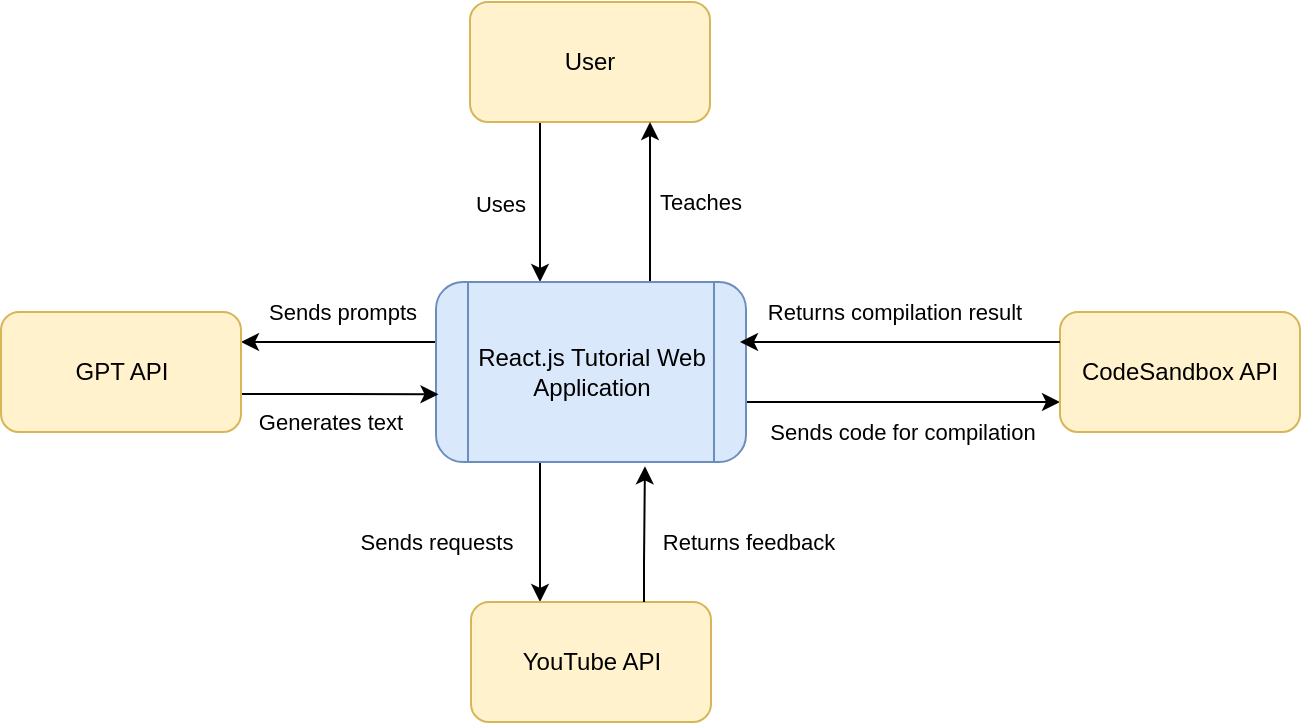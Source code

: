 <mxfile version="22.0.8" type="device">
  <diagram name="Page-1" id="XBio46pdE2gPmhZggtZ2">
    <mxGraphModel dx="1562" dy="865" grid="1" gridSize="10" guides="1" tooltips="1" connect="1" arrows="1" fold="1" page="1" pageScale="1" pageWidth="850" pageHeight="1100" math="0" shadow="0">
      <root>
        <mxCell id="0" />
        <mxCell id="1" parent="0" />
        <mxCell id="EUsP58oPQnJiaMsR7d8t-3" value="" style="edgeStyle=orthogonalEdgeStyle;rounded=0;orthogonalLoop=1;jettySize=auto;html=1;" parent="1" source="EUsP58oPQnJiaMsR7d8t-1" target="EUsP58oPQnJiaMsR7d8t-2" edge="1">
          <mxGeometry relative="1" as="geometry">
            <Array as="points">
              <mxPoint x="400" y="200" />
              <mxPoint x="400" y="200" />
            </Array>
          </mxGeometry>
        </mxCell>
        <mxCell id="EUsP58oPQnJiaMsR7d8t-8" value="Uses" style="edgeLabel;html=1;align=center;verticalAlign=middle;resizable=0;points=[];" parent="EUsP58oPQnJiaMsR7d8t-3" vertex="1" connectable="0">
          <mxGeometry x="0.025" y="-1" relative="1" as="geometry">
            <mxPoint x="-19" as="offset" />
          </mxGeometry>
        </mxCell>
        <mxCell id="EUsP58oPQnJiaMsR7d8t-1" value="User" style="rounded=1;whiteSpace=wrap;html=1;fillColor=#fff2cc;strokeColor=#d6b656;" parent="1" vertex="1">
          <mxGeometry x="365" y="80" width="120" height="60" as="geometry" />
        </mxCell>
        <mxCell id="EUsP58oPQnJiaMsR7d8t-4" style="edgeStyle=orthogonalEdgeStyle;rounded=0;orthogonalLoop=1;jettySize=auto;html=1;entryX=0.75;entryY=1;entryDx=0;entryDy=0;" parent="1" source="EUsP58oPQnJiaMsR7d8t-2" target="EUsP58oPQnJiaMsR7d8t-1" edge="1">
          <mxGeometry relative="1" as="geometry">
            <Array as="points">
              <mxPoint x="455" y="200" />
              <mxPoint x="455" y="200" />
            </Array>
          </mxGeometry>
        </mxCell>
        <mxCell id="EUsP58oPQnJiaMsR7d8t-9" value="Teaches" style="edgeLabel;html=1;align=center;verticalAlign=middle;resizable=0;points=[];" parent="EUsP58oPQnJiaMsR7d8t-4" vertex="1" connectable="0">
          <mxGeometry x="0.075" relative="1" as="geometry">
            <mxPoint x="25" y="3" as="offset" />
          </mxGeometry>
        </mxCell>
        <mxCell id="EUsP58oPQnJiaMsR7d8t-7" value="" style="edgeStyle=orthogonalEdgeStyle;rounded=0;orthogonalLoop=1;jettySize=auto;html=1;" parent="1" source="EUsP58oPQnJiaMsR7d8t-2" target="EUsP58oPQnJiaMsR7d8t-6" edge="1">
          <mxGeometry relative="1" as="geometry">
            <Array as="points">
              <mxPoint x="300" y="250" />
              <mxPoint x="300" y="250" />
            </Array>
          </mxGeometry>
        </mxCell>
        <mxCell id="EUsP58oPQnJiaMsR7d8t-12" value="Sends prompts" style="edgeLabel;html=1;align=center;verticalAlign=middle;resizable=0;points=[];" parent="EUsP58oPQnJiaMsR7d8t-7" vertex="1" connectable="0">
          <mxGeometry x="-0.032" y="-3" relative="1" as="geometry">
            <mxPoint y="-12" as="offset" />
          </mxGeometry>
        </mxCell>
        <mxCell id="EUsP58oPQnJiaMsR7d8t-14" value="" style="edgeStyle=orthogonalEdgeStyle;rounded=0;orthogonalLoop=1;jettySize=auto;html=1;" parent="1" source="EUsP58oPQnJiaMsR7d8t-2" target="EUsP58oPQnJiaMsR7d8t-13" edge="1">
          <mxGeometry relative="1" as="geometry">
            <Array as="points">
              <mxPoint x="400" y="350" />
              <mxPoint x="400" y="350" />
            </Array>
          </mxGeometry>
        </mxCell>
        <mxCell id="EUsP58oPQnJiaMsR7d8t-16" value="Sends requests" style="edgeLabel;html=1;align=center;verticalAlign=middle;resizable=0;points=[];" parent="EUsP58oPQnJiaMsR7d8t-14" vertex="1" connectable="0">
          <mxGeometry x="-0.2" y="-1" relative="1" as="geometry">
            <mxPoint x="-51" y="12" as="offset" />
          </mxGeometry>
        </mxCell>
        <mxCell id="EUsP58oPQnJiaMsR7d8t-21" value="" style="edgeStyle=orthogonalEdgeStyle;rounded=0;orthogonalLoop=1;jettySize=auto;html=1;" parent="1" source="EUsP58oPQnJiaMsR7d8t-2" target="EUsP58oPQnJiaMsR7d8t-20" edge="1">
          <mxGeometry relative="1" as="geometry">
            <Array as="points">
              <mxPoint x="560" y="280" />
              <mxPoint x="560" y="280" />
            </Array>
          </mxGeometry>
        </mxCell>
        <mxCell id="EUsP58oPQnJiaMsR7d8t-24" value="Sends code for compilation" style="edgeLabel;html=1;align=center;verticalAlign=middle;resizable=0;points=[];" parent="EUsP58oPQnJiaMsR7d8t-21" vertex="1" connectable="0">
          <mxGeometry x="-0.013" y="-1" relative="1" as="geometry">
            <mxPoint y="14" as="offset" />
          </mxGeometry>
        </mxCell>
        <mxCell id="EUsP58oPQnJiaMsR7d8t-2" value="React.js Tutorial Web Application" style="shape=process;whiteSpace=wrap;html=1;backgroundOutline=1;rounded=1;fillColor=#dae8fc;strokeColor=#6c8ebf;" parent="1" vertex="1">
          <mxGeometry x="348" y="220" width="155" height="90" as="geometry" />
        </mxCell>
        <mxCell id="EUsP58oPQnJiaMsR7d8t-10" style="edgeStyle=orthogonalEdgeStyle;rounded=0;orthogonalLoop=1;jettySize=auto;html=1;entryX=0.008;entryY=0.624;entryDx=0;entryDy=0;entryPerimeter=0;" parent="1" source="EUsP58oPQnJiaMsR7d8t-6" target="EUsP58oPQnJiaMsR7d8t-2" edge="1">
          <mxGeometry relative="1" as="geometry">
            <Array as="points">
              <mxPoint x="300" y="276" />
              <mxPoint x="300" y="276" />
            </Array>
          </mxGeometry>
        </mxCell>
        <mxCell id="EUsP58oPQnJiaMsR7d8t-11" value="Generates text" style="edgeLabel;html=1;align=center;verticalAlign=middle;resizable=0;points=[];" parent="EUsP58oPQnJiaMsR7d8t-10" vertex="1" connectable="0">
          <mxGeometry x="-0.103" y="-4" relative="1" as="geometry">
            <mxPoint y="10" as="offset" />
          </mxGeometry>
        </mxCell>
        <mxCell id="EUsP58oPQnJiaMsR7d8t-6" value="GPT API" style="whiteSpace=wrap;html=1;fillColor=#fff2cc;strokeColor=#d6b656;rounded=1;" parent="1" vertex="1">
          <mxGeometry x="130.5" y="235" width="120" height="60" as="geometry" />
        </mxCell>
        <mxCell id="EUsP58oPQnJiaMsR7d8t-13" value="YouTube API" style="whiteSpace=wrap;html=1;fillColor=#fff2cc;strokeColor=#d6b656;rounded=1;" parent="1" vertex="1">
          <mxGeometry x="365.5" y="380" width="120" height="60" as="geometry" />
        </mxCell>
        <mxCell id="EUsP58oPQnJiaMsR7d8t-15" style="edgeStyle=orthogonalEdgeStyle;rounded=0;orthogonalLoop=1;jettySize=auto;html=1;entryX=0.674;entryY=1.024;entryDx=0;entryDy=0;entryPerimeter=0;" parent="1" source="EUsP58oPQnJiaMsR7d8t-13" target="EUsP58oPQnJiaMsR7d8t-2" edge="1">
          <mxGeometry relative="1" as="geometry">
            <Array as="points">
              <mxPoint x="452" y="360" />
              <mxPoint x="452" y="360" />
            </Array>
          </mxGeometry>
        </mxCell>
        <mxCell id="EUsP58oPQnJiaMsR7d8t-17" value="Returns feedback" style="edgeLabel;html=1;align=center;verticalAlign=middle;resizable=0;points=[];" parent="EUsP58oPQnJiaMsR7d8t-15" vertex="1" connectable="0">
          <mxGeometry x="-0.086" relative="1" as="geometry">
            <mxPoint x="51" as="offset" />
          </mxGeometry>
        </mxCell>
        <mxCell id="EUsP58oPQnJiaMsR7d8t-20" value="CodeSandbox API" style="whiteSpace=wrap;html=1;fillColor=#fff2cc;strokeColor=#d6b656;rounded=1;" parent="1" vertex="1">
          <mxGeometry x="660" y="235" width="120" height="60" as="geometry" />
        </mxCell>
        <mxCell id="EUsP58oPQnJiaMsR7d8t-22" style="edgeStyle=orthogonalEdgeStyle;rounded=0;orthogonalLoop=1;jettySize=auto;html=1;" parent="1" source="EUsP58oPQnJiaMsR7d8t-20" edge="1">
          <mxGeometry relative="1" as="geometry">
            <mxPoint x="500" y="250" as="targetPoint" />
            <Array as="points">
              <mxPoint x="502" y="250" />
            </Array>
          </mxGeometry>
        </mxCell>
        <mxCell id="EUsP58oPQnJiaMsR7d8t-23" value="Returns compilation result" style="edgeLabel;html=1;align=center;verticalAlign=middle;resizable=0;points=[];" parent="EUsP58oPQnJiaMsR7d8t-22" vertex="1" connectable="0">
          <mxGeometry x="-0.07" y="4" relative="1" as="geometry">
            <mxPoint x="-9" y="-19" as="offset" />
          </mxGeometry>
        </mxCell>
      </root>
    </mxGraphModel>
  </diagram>
</mxfile>
